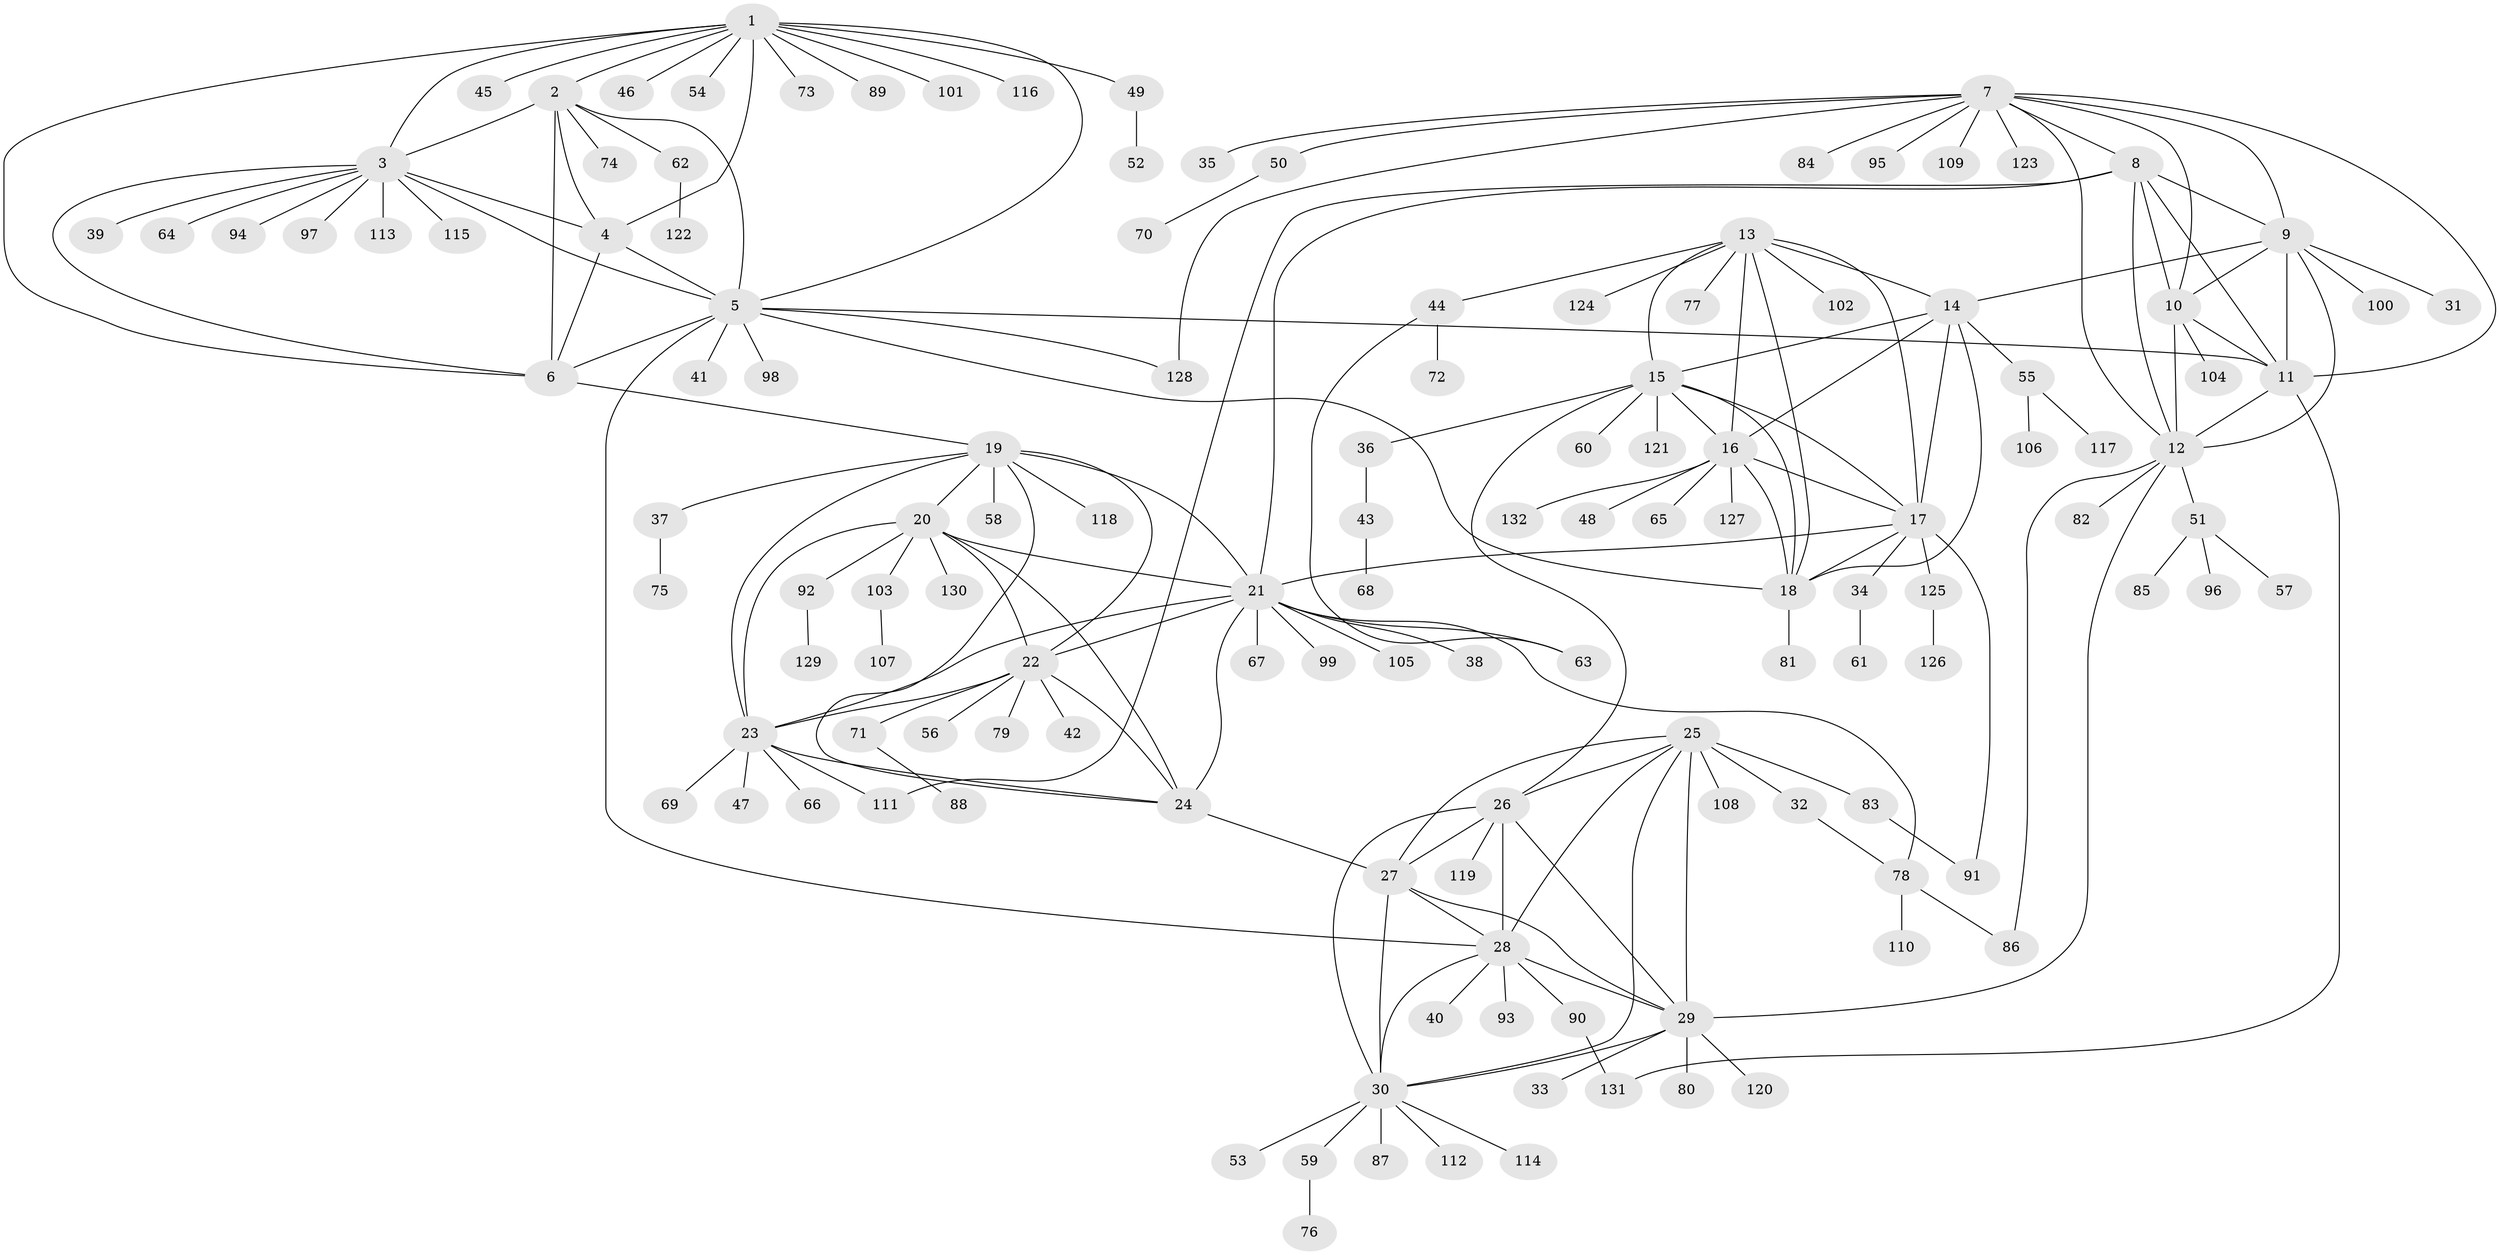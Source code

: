 // coarse degree distribution, {2: 0.0379746835443038, 4: 0.02531645569620253, 7: 0.012658227848101266, 12: 0.02531645569620253, 5: 0.012658227848101266, 10: 0.012658227848101266, 6: 0.012658227848101266, 1: 0.8227848101265823, 16: 0.02531645569620253, 17: 0.012658227848101266}
// Generated by graph-tools (version 1.1) at 2025/58/03/04/25 21:58:09]
// undirected, 132 vertices, 194 edges
graph export_dot {
graph [start="1"]
  node [color=gray90,style=filled];
  1;
  2;
  3;
  4;
  5;
  6;
  7;
  8;
  9;
  10;
  11;
  12;
  13;
  14;
  15;
  16;
  17;
  18;
  19;
  20;
  21;
  22;
  23;
  24;
  25;
  26;
  27;
  28;
  29;
  30;
  31;
  32;
  33;
  34;
  35;
  36;
  37;
  38;
  39;
  40;
  41;
  42;
  43;
  44;
  45;
  46;
  47;
  48;
  49;
  50;
  51;
  52;
  53;
  54;
  55;
  56;
  57;
  58;
  59;
  60;
  61;
  62;
  63;
  64;
  65;
  66;
  67;
  68;
  69;
  70;
  71;
  72;
  73;
  74;
  75;
  76;
  77;
  78;
  79;
  80;
  81;
  82;
  83;
  84;
  85;
  86;
  87;
  88;
  89;
  90;
  91;
  92;
  93;
  94;
  95;
  96;
  97;
  98;
  99;
  100;
  101;
  102;
  103;
  104;
  105;
  106;
  107;
  108;
  109;
  110;
  111;
  112;
  113;
  114;
  115;
  116;
  117;
  118;
  119;
  120;
  121;
  122;
  123;
  124;
  125;
  126;
  127;
  128;
  129;
  130;
  131;
  132;
  1 -- 2;
  1 -- 3;
  1 -- 4;
  1 -- 5;
  1 -- 6;
  1 -- 45;
  1 -- 46;
  1 -- 49;
  1 -- 54;
  1 -- 73;
  1 -- 89;
  1 -- 101;
  1 -- 116;
  2 -- 3;
  2 -- 4;
  2 -- 5;
  2 -- 6;
  2 -- 62;
  2 -- 74;
  3 -- 4;
  3 -- 5;
  3 -- 6;
  3 -- 39;
  3 -- 64;
  3 -- 94;
  3 -- 97;
  3 -- 113;
  3 -- 115;
  4 -- 5;
  4 -- 6;
  5 -- 6;
  5 -- 11;
  5 -- 18;
  5 -- 28;
  5 -- 41;
  5 -- 98;
  5 -- 128;
  6 -- 19;
  7 -- 8;
  7 -- 9;
  7 -- 10;
  7 -- 11;
  7 -- 12;
  7 -- 35;
  7 -- 50;
  7 -- 84;
  7 -- 95;
  7 -- 109;
  7 -- 123;
  7 -- 128;
  8 -- 9;
  8 -- 10;
  8 -- 11;
  8 -- 12;
  8 -- 21;
  8 -- 111;
  9 -- 10;
  9 -- 11;
  9 -- 12;
  9 -- 14;
  9 -- 31;
  9 -- 100;
  10 -- 11;
  10 -- 12;
  10 -- 104;
  11 -- 12;
  11 -- 131;
  12 -- 29;
  12 -- 51;
  12 -- 82;
  12 -- 86;
  13 -- 14;
  13 -- 15;
  13 -- 16;
  13 -- 17;
  13 -- 18;
  13 -- 44;
  13 -- 77;
  13 -- 102;
  13 -- 124;
  14 -- 15;
  14 -- 16;
  14 -- 17;
  14 -- 18;
  14 -- 55;
  15 -- 16;
  15 -- 17;
  15 -- 18;
  15 -- 26;
  15 -- 36;
  15 -- 60;
  15 -- 121;
  16 -- 17;
  16 -- 18;
  16 -- 48;
  16 -- 65;
  16 -- 127;
  16 -- 132;
  17 -- 18;
  17 -- 21;
  17 -- 34;
  17 -- 91;
  17 -- 125;
  18 -- 81;
  19 -- 20;
  19 -- 21;
  19 -- 22;
  19 -- 23;
  19 -- 24;
  19 -- 37;
  19 -- 58;
  19 -- 118;
  20 -- 21;
  20 -- 22;
  20 -- 23;
  20 -- 24;
  20 -- 92;
  20 -- 103;
  20 -- 130;
  21 -- 22;
  21 -- 23;
  21 -- 24;
  21 -- 38;
  21 -- 63;
  21 -- 67;
  21 -- 78;
  21 -- 99;
  21 -- 105;
  22 -- 23;
  22 -- 24;
  22 -- 42;
  22 -- 56;
  22 -- 71;
  22 -- 79;
  23 -- 24;
  23 -- 47;
  23 -- 66;
  23 -- 69;
  23 -- 111;
  24 -- 27;
  25 -- 26;
  25 -- 27;
  25 -- 28;
  25 -- 29;
  25 -- 30;
  25 -- 32;
  25 -- 83;
  25 -- 108;
  26 -- 27;
  26 -- 28;
  26 -- 29;
  26 -- 30;
  26 -- 119;
  27 -- 28;
  27 -- 29;
  27 -- 30;
  28 -- 29;
  28 -- 30;
  28 -- 40;
  28 -- 90;
  28 -- 93;
  29 -- 30;
  29 -- 33;
  29 -- 80;
  29 -- 120;
  30 -- 53;
  30 -- 59;
  30 -- 87;
  30 -- 112;
  30 -- 114;
  32 -- 78;
  34 -- 61;
  36 -- 43;
  37 -- 75;
  43 -- 68;
  44 -- 63;
  44 -- 72;
  49 -- 52;
  50 -- 70;
  51 -- 57;
  51 -- 85;
  51 -- 96;
  55 -- 106;
  55 -- 117;
  59 -- 76;
  62 -- 122;
  71 -- 88;
  78 -- 86;
  78 -- 110;
  83 -- 91;
  90 -- 131;
  92 -- 129;
  103 -- 107;
  125 -- 126;
}
